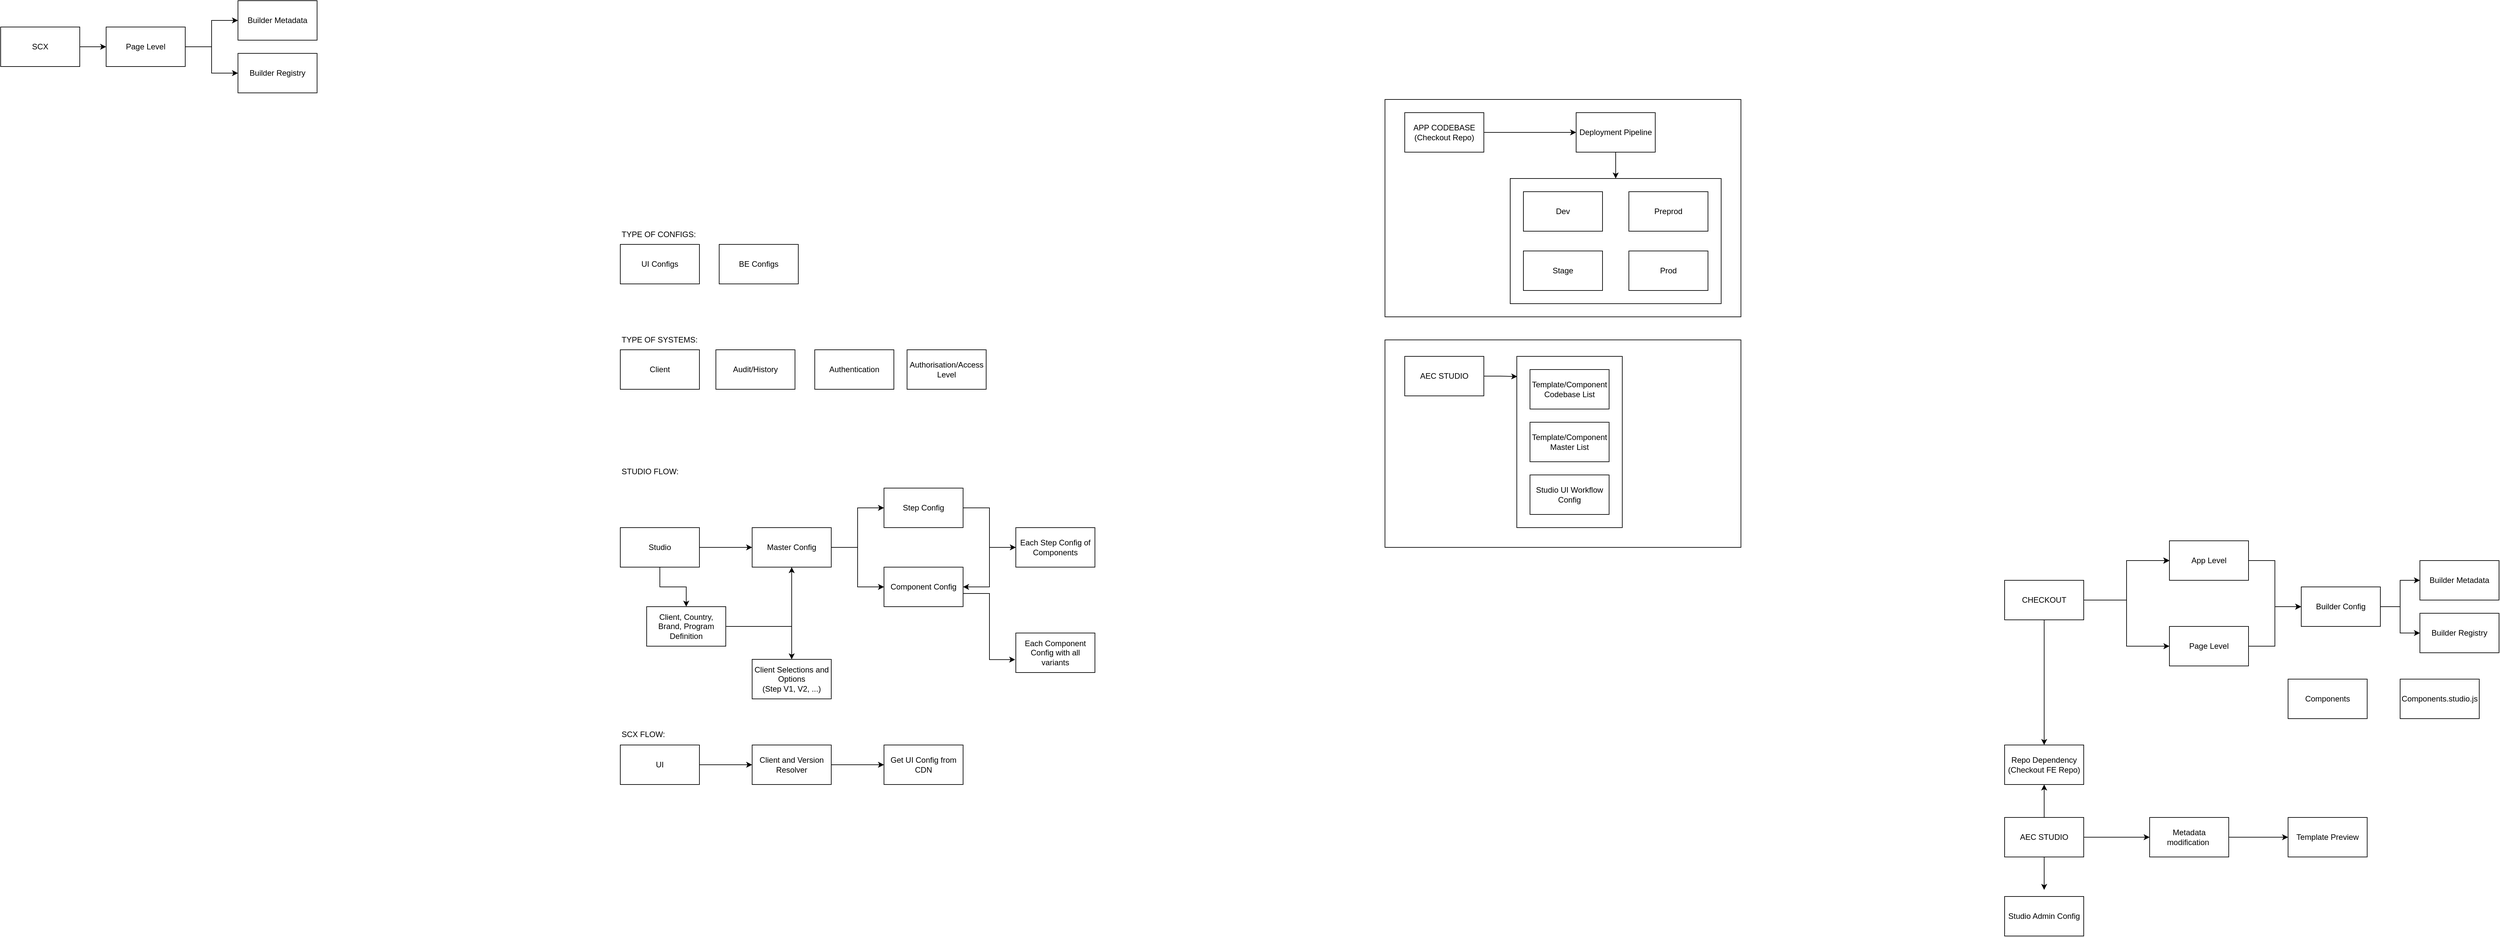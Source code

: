 <mxfile version="24.8.3">
  <diagram name="Page-1" id="pbwa8Nl_jLZ17MyfzR1H">
    <mxGraphModel dx="2898" dy="716" grid="1" gridSize="10" guides="1" tooltips="1" connect="1" arrows="1" fold="1" page="1" pageScale="1" pageWidth="827" pageHeight="1169" math="0" shadow="0">
      <root>
        <mxCell id="0" />
        <mxCell id="1" parent="0" />
        <mxCell id="NPjLxnOg4CO_xDkKk2QQ-44" value="" style="rounded=0;whiteSpace=wrap;html=1;fillColor=none;" vertex="1" parent="1">
          <mxGeometry x="1200" y="220" width="540" height="330" as="geometry" />
        </mxCell>
        <mxCell id="7YbLA0zynvhZLxva_ZGY-5" style="edgeStyle=orthogonalEdgeStyle;rounded=0;orthogonalLoop=1;jettySize=auto;html=1;entryX=0;entryY=0.5;entryDx=0;entryDy=0;" parent="1" source="7YbLA0zynvhZLxva_ZGY-1" target="7YbLA0zynvhZLxva_ZGY-2" edge="1">
          <mxGeometry relative="1" as="geometry" />
        </mxCell>
        <mxCell id="7YbLA0zynvhZLxva_ZGY-1" value="SCX" style="rounded=0;whiteSpace=wrap;html=1;" parent="1" vertex="1">
          <mxGeometry x="-900" y="110" width="120" height="60" as="geometry" />
        </mxCell>
        <mxCell id="7YbLA0zynvhZLxva_ZGY-6" style="edgeStyle=orthogonalEdgeStyle;rounded=0;orthogonalLoop=1;jettySize=auto;html=1;" parent="1" source="7YbLA0zynvhZLxva_ZGY-2" target="7YbLA0zynvhZLxva_ZGY-3" edge="1">
          <mxGeometry relative="1" as="geometry" />
        </mxCell>
        <mxCell id="7YbLA0zynvhZLxva_ZGY-7" style="edgeStyle=orthogonalEdgeStyle;rounded=0;orthogonalLoop=1;jettySize=auto;html=1;entryX=0;entryY=0.5;entryDx=0;entryDy=0;" parent="1" source="7YbLA0zynvhZLxva_ZGY-2" target="7YbLA0zynvhZLxva_ZGY-4" edge="1">
          <mxGeometry relative="1" as="geometry" />
        </mxCell>
        <mxCell id="7YbLA0zynvhZLxva_ZGY-2" value="Page Level" style="rounded=0;whiteSpace=wrap;html=1;" parent="1" vertex="1">
          <mxGeometry x="-740" y="110" width="120" height="60" as="geometry" />
        </mxCell>
        <mxCell id="7YbLA0zynvhZLxva_ZGY-3" value="Builder Metadata" style="rounded=0;whiteSpace=wrap;html=1;" parent="1" vertex="1">
          <mxGeometry x="-540" y="70" width="120" height="60" as="geometry" />
        </mxCell>
        <mxCell id="7YbLA0zynvhZLxva_ZGY-4" value="Builder Registry" style="rounded=0;whiteSpace=wrap;html=1;" parent="1" vertex="1">
          <mxGeometry x="-540" y="150" width="120" height="60" as="geometry" />
        </mxCell>
        <mxCell id="7YbLA0zynvhZLxva_ZGY-14" style="edgeStyle=orthogonalEdgeStyle;rounded=0;orthogonalLoop=1;jettySize=auto;html=1;entryX=0;entryY=0.5;entryDx=0;entryDy=0;" parent="1" source="7YbLA0zynvhZLxva_ZGY-8" target="7YbLA0zynvhZLxva_ZGY-9" edge="1">
          <mxGeometry relative="1" as="geometry" />
        </mxCell>
        <mxCell id="7YbLA0zynvhZLxva_ZGY-21" style="edgeStyle=orthogonalEdgeStyle;rounded=0;orthogonalLoop=1;jettySize=auto;html=1;entryX=0.5;entryY=0;entryDx=0;entryDy=0;" parent="1" source="7YbLA0zynvhZLxva_ZGY-8" target="7YbLA0zynvhZLxva_ZGY-20" edge="1">
          <mxGeometry relative="1" as="geometry" />
        </mxCell>
        <mxCell id="7YbLA0zynvhZLxva_ZGY-8" value="Studio" style="rounded=0;whiteSpace=wrap;html=1;" parent="1" vertex="1">
          <mxGeometry x="40" y="870" width="120" height="60" as="geometry" />
        </mxCell>
        <mxCell id="7YbLA0zynvhZLxva_ZGY-15" style="edgeStyle=orthogonalEdgeStyle;rounded=0;orthogonalLoop=1;jettySize=auto;html=1;entryX=0;entryY=0.5;entryDx=0;entryDy=0;" parent="1" source="7YbLA0zynvhZLxva_ZGY-9" target="7YbLA0zynvhZLxva_ZGY-10" edge="1">
          <mxGeometry relative="1" as="geometry" />
        </mxCell>
        <mxCell id="7YbLA0zynvhZLxva_ZGY-16" style="edgeStyle=orthogonalEdgeStyle;rounded=0;orthogonalLoop=1;jettySize=auto;html=1;entryX=0;entryY=0.5;entryDx=0;entryDy=0;" parent="1" source="7YbLA0zynvhZLxva_ZGY-9" target="7YbLA0zynvhZLxva_ZGY-11" edge="1">
          <mxGeometry relative="1" as="geometry" />
        </mxCell>
        <mxCell id="7YbLA0zynvhZLxva_ZGY-9" value="Master Config" style="rounded=0;whiteSpace=wrap;html=1;" parent="1" vertex="1">
          <mxGeometry x="240" y="870" width="120" height="60" as="geometry" />
        </mxCell>
        <mxCell id="7YbLA0zynvhZLxva_ZGY-17" style="edgeStyle=orthogonalEdgeStyle;rounded=0;orthogonalLoop=1;jettySize=auto;html=1;entryX=0;entryY=0.5;entryDx=0;entryDy=0;" parent="1" source="7YbLA0zynvhZLxva_ZGY-10" target="7YbLA0zynvhZLxva_ZGY-12" edge="1">
          <mxGeometry relative="1" as="geometry" />
        </mxCell>
        <mxCell id="7YbLA0zynvhZLxva_ZGY-10" value="Step Config" style="rounded=0;whiteSpace=wrap;html=1;" parent="1" vertex="1">
          <mxGeometry x="440" y="810" width="120" height="60" as="geometry" />
        </mxCell>
        <mxCell id="7YbLA0zynvhZLxva_ZGY-11" value="Component Config" style="rounded=0;whiteSpace=wrap;html=1;" parent="1" vertex="1">
          <mxGeometry x="440" y="930" width="120" height="60" as="geometry" />
        </mxCell>
        <mxCell id="7YbLA0zynvhZLxva_ZGY-18" style="edgeStyle=orthogonalEdgeStyle;rounded=0;orthogonalLoop=1;jettySize=auto;html=1;entryX=1;entryY=0.5;entryDx=0;entryDy=0;" parent="1" source="7YbLA0zynvhZLxva_ZGY-12" target="7YbLA0zynvhZLxva_ZGY-11" edge="1">
          <mxGeometry relative="1" as="geometry" />
        </mxCell>
        <mxCell id="7YbLA0zynvhZLxva_ZGY-12" value="Each Step Config of Components" style="rounded=0;whiteSpace=wrap;html=1;" parent="1" vertex="1">
          <mxGeometry x="640" y="870" width="120" height="60" as="geometry" />
        </mxCell>
        <mxCell id="7YbLA0zynvhZLxva_ZGY-13" value="Each Component Config with all variants" style="rounded=0;whiteSpace=wrap;html=1;" parent="1" vertex="1">
          <mxGeometry x="640" y="1030" width="120" height="60" as="geometry" />
        </mxCell>
        <mxCell id="7YbLA0zynvhZLxva_ZGY-19" style="edgeStyle=orthogonalEdgeStyle;rounded=0;orthogonalLoop=1;jettySize=auto;html=1;entryX=-0.008;entryY=0.673;entryDx=0;entryDy=0;entryPerimeter=0;" parent="1" source="7YbLA0zynvhZLxva_ZGY-11" target="7YbLA0zynvhZLxva_ZGY-13" edge="1">
          <mxGeometry relative="1" as="geometry">
            <Array as="points">
              <mxPoint x="600" y="970" />
              <mxPoint x="600" y="1070" />
            </Array>
          </mxGeometry>
        </mxCell>
        <mxCell id="7YbLA0zynvhZLxva_ZGY-22" style="edgeStyle=orthogonalEdgeStyle;rounded=0;orthogonalLoop=1;jettySize=auto;html=1;entryX=0.5;entryY=1;entryDx=0;entryDy=0;" parent="1" source="7YbLA0zynvhZLxva_ZGY-20" target="7YbLA0zynvhZLxva_ZGY-9" edge="1">
          <mxGeometry relative="1" as="geometry" />
        </mxCell>
        <mxCell id="7YbLA0zynvhZLxva_ZGY-24" style="edgeStyle=orthogonalEdgeStyle;rounded=0;orthogonalLoop=1;jettySize=auto;html=1;entryX=0.5;entryY=0;entryDx=0;entryDy=0;" parent="1" source="7YbLA0zynvhZLxva_ZGY-20" target="7YbLA0zynvhZLxva_ZGY-23" edge="1">
          <mxGeometry relative="1" as="geometry" />
        </mxCell>
        <mxCell id="7YbLA0zynvhZLxva_ZGY-20" value="Client, Country, Brand, Program Definition" style="rounded=0;whiteSpace=wrap;html=1;" parent="1" vertex="1">
          <mxGeometry x="80" y="990" width="120" height="60" as="geometry" />
        </mxCell>
        <mxCell id="7YbLA0zynvhZLxva_ZGY-23" value="Client Selections and Options&lt;br&gt;(Step V1, V2, ...)" style="rounded=0;whiteSpace=wrap;html=1;" parent="1" vertex="1">
          <mxGeometry x="240" y="1070" width="120" height="60" as="geometry" />
        </mxCell>
        <mxCell id="7YbLA0zynvhZLxva_ZGY-25" value="Audit/History" style="rounded=0;whiteSpace=wrap;html=1;" parent="1" vertex="1">
          <mxGeometry x="185" y="600" width="120" height="60" as="geometry" />
        </mxCell>
        <mxCell id="7YbLA0zynvhZLxva_ZGY-26" value="Authentication" style="rounded=0;whiteSpace=wrap;html=1;" parent="1" vertex="1">
          <mxGeometry x="335" y="600" width="120" height="60" as="geometry" />
        </mxCell>
        <mxCell id="7YbLA0zynvhZLxva_ZGY-27" value="Authorisation/Access Level" style="rounded=0;whiteSpace=wrap;html=1;" parent="1" vertex="1">
          <mxGeometry x="475" y="600" width="120" height="60" as="geometry" />
        </mxCell>
        <mxCell id="7YbLA0zynvhZLxva_ZGY-28" value="Client" style="rounded=0;whiteSpace=wrap;html=1;" parent="1" vertex="1">
          <mxGeometry x="40" y="600" width="120" height="60" as="geometry" />
        </mxCell>
        <mxCell id="7YbLA0zynvhZLxva_ZGY-29" value="UI Configs" style="rounded=0;whiteSpace=wrap;html=1;" parent="1" vertex="1">
          <mxGeometry x="40" y="440" width="120" height="60" as="geometry" />
        </mxCell>
        <mxCell id="7YbLA0zynvhZLxva_ZGY-30" value="BE Configs" style="rounded=0;whiteSpace=wrap;html=1;" parent="1" vertex="1">
          <mxGeometry x="190" y="440" width="120" height="60" as="geometry" />
        </mxCell>
        <mxCell id="7YbLA0zynvhZLxva_ZGY-31" value="TYPE OF CONFIGS:" style="text;html=1;align=left;verticalAlign=middle;whiteSpace=wrap;rounded=0;" parent="1" vertex="1">
          <mxGeometry x="40" y="410" width="130" height="30" as="geometry" />
        </mxCell>
        <mxCell id="7YbLA0zynvhZLxva_ZGY-32" value="TYPE OF SYSTEMS:" style="text;html=1;align=left;verticalAlign=middle;whiteSpace=wrap;rounded=0;" parent="1" vertex="1">
          <mxGeometry x="40" y="570" width="130" height="30" as="geometry" />
        </mxCell>
        <mxCell id="7YbLA0zynvhZLxva_ZGY-33" value="STUDIO FLOW:" style="text;html=1;align=left;verticalAlign=middle;whiteSpace=wrap;rounded=0;" parent="1" vertex="1">
          <mxGeometry x="40" y="770" width="130" height="30" as="geometry" />
        </mxCell>
        <mxCell id="7YbLA0zynvhZLxva_ZGY-38" style="edgeStyle=orthogonalEdgeStyle;rounded=0;orthogonalLoop=1;jettySize=auto;html=1;entryX=0;entryY=0.5;entryDx=0;entryDy=0;" parent="1" source="7YbLA0zynvhZLxva_ZGY-34" target="7YbLA0zynvhZLxva_ZGY-37" edge="1">
          <mxGeometry relative="1" as="geometry" />
        </mxCell>
        <mxCell id="7YbLA0zynvhZLxva_ZGY-34" value="UI" style="rounded=0;whiteSpace=wrap;html=1;" parent="1" vertex="1">
          <mxGeometry x="40" y="1200" width="120" height="60" as="geometry" />
        </mxCell>
        <mxCell id="7YbLA0zynvhZLxva_ZGY-35" value="SCX FLOW:" style="text;html=1;align=left;verticalAlign=middle;whiteSpace=wrap;rounded=0;" parent="1" vertex="1">
          <mxGeometry x="40" y="1169" width="130" height="30" as="geometry" />
        </mxCell>
        <mxCell id="7YbLA0zynvhZLxva_ZGY-40" style="edgeStyle=orthogonalEdgeStyle;rounded=0;orthogonalLoop=1;jettySize=auto;html=1;entryX=0;entryY=0.5;entryDx=0;entryDy=0;" parent="1" source="7YbLA0zynvhZLxva_ZGY-37" target="7YbLA0zynvhZLxva_ZGY-39" edge="1">
          <mxGeometry relative="1" as="geometry" />
        </mxCell>
        <mxCell id="7YbLA0zynvhZLxva_ZGY-37" value="Client and Version Resolver" style="rounded=0;whiteSpace=wrap;html=1;" parent="1" vertex="1">
          <mxGeometry x="240" y="1200" width="120" height="60" as="geometry" />
        </mxCell>
        <mxCell id="7YbLA0zynvhZLxva_ZGY-39" value="Get UI Config from CDN" style="rounded=0;whiteSpace=wrap;html=1;" parent="1" vertex="1">
          <mxGeometry x="440" y="1200" width="120" height="60" as="geometry" />
        </mxCell>
        <mxCell id="NPjLxnOg4CO_xDkKk2QQ-3" value="" style="edgeStyle=orthogonalEdgeStyle;rounded=0;orthogonalLoop=1;jettySize=auto;html=1;" edge="1" parent="1" source="NPjLxnOg4CO_xDkKk2QQ-1" target="NPjLxnOg4CO_xDkKk2QQ-2">
          <mxGeometry relative="1" as="geometry" />
        </mxCell>
        <mxCell id="NPjLxnOg4CO_xDkKk2QQ-23" style="edgeStyle=orthogonalEdgeStyle;rounded=0;orthogonalLoop=1;jettySize=auto;html=1;entryX=0;entryY=0.5;entryDx=0;entryDy=0;" edge="1" parent="1" source="NPjLxnOg4CO_xDkKk2QQ-1" target="NPjLxnOg4CO_xDkKk2QQ-22">
          <mxGeometry relative="1" as="geometry" />
        </mxCell>
        <mxCell id="NPjLxnOg4CO_xDkKk2QQ-29" style="edgeStyle=orthogonalEdgeStyle;rounded=0;orthogonalLoop=1;jettySize=auto;html=1;" edge="1" parent="1" source="NPjLxnOg4CO_xDkKk2QQ-1">
          <mxGeometry relative="1" as="geometry">
            <mxPoint x="2200" y="1420" as="targetPoint" />
          </mxGeometry>
        </mxCell>
        <mxCell id="NPjLxnOg4CO_xDkKk2QQ-1" value="AEC STUDIO" style="rounded=0;whiteSpace=wrap;html=1;" vertex="1" parent="1">
          <mxGeometry x="2140" y="1310" width="120" height="60" as="geometry" />
        </mxCell>
        <mxCell id="NPjLxnOg4CO_xDkKk2QQ-2" value="Repo Dependency&lt;br&gt;(Checkout FE Repo)" style="whiteSpace=wrap;html=1;rounded=0;" vertex="1" parent="1">
          <mxGeometry x="2140" y="1200" width="120" height="60" as="geometry" />
        </mxCell>
        <mxCell id="NPjLxnOg4CO_xDkKk2QQ-6" value="" style="edgeStyle=orthogonalEdgeStyle;rounded=0;orthogonalLoop=1;jettySize=auto;html=1;" edge="1" parent="1" source="NPjLxnOg4CO_xDkKk2QQ-4" target="NPjLxnOg4CO_xDkKk2QQ-5">
          <mxGeometry relative="1" as="geometry" />
        </mxCell>
        <mxCell id="NPjLxnOg4CO_xDkKk2QQ-7" value="" style="edgeStyle=orthogonalEdgeStyle;rounded=0;orthogonalLoop=1;jettySize=auto;html=1;" edge="1" parent="1" source="NPjLxnOg4CO_xDkKk2QQ-4" target="NPjLxnOg4CO_xDkKk2QQ-5">
          <mxGeometry relative="1" as="geometry" />
        </mxCell>
        <mxCell id="NPjLxnOg4CO_xDkKk2QQ-8" value="" style="edgeStyle=orthogonalEdgeStyle;rounded=0;orthogonalLoop=1;jettySize=auto;html=1;" edge="1" parent="1" source="NPjLxnOg4CO_xDkKk2QQ-4" target="NPjLxnOg4CO_xDkKk2QQ-5">
          <mxGeometry relative="1" as="geometry" />
        </mxCell>
        <mxCell id="NPjLxnOg4CO_xDkKk2QQ-9" value="" style="edgeStyle=orthogonalEdgeStyle;rounded=0;orthogonalLoop=1;jettySize=auto;html=1;" edge="1" parent="1" source="NPjLxnOg4CO_xDkKk2QQ-4" target="NPjLxnOg4CO_xDkKk2QQ-5">
          <mxGeometry relative="1" as="geometry" />
        </mxCell>
        <mxCell id="NPjLxnOg4CO_xDkKk2QQ-11" style="edgeStyle=orthogonalEdgeStyle;rounded=0;orthogonalLoop=1;jettySize=auto;html=1;entryX=0;entryY=0.5;entryDx=0;entryDy=0;" edge="1" parent="1" source="NPjLxnOg4CO_xDkKk2QQ-4" target="NPjLxnOg4CO_xDkKk2QQ-10">
          <mxGeometry relative="1" as="geometry" />
        </mxCell>
        <mxCell id="NPjLxnOg4CO_xDkKk2QQ-12" style="edgeStyle=orthogonalEdgeStyle;rounded=0;orthogonalLoop=1;jettySize=auto;html=1;entryX=0.5;entryY=0;entryDx=0;entryDy=0;" edge="1" parent="1" source="NPjLxnOg4CO_xDkKk2QQ-4" target="NPjLxnOg4CO_xDkKk2QQ-2">
          <mxGeometry relative="1" as="geometry" />
        </mxCell>
        <mxCell id="NPjLxnOg4CO_xDkKk2QQ-4" value="CHECKOUT" style="rounded=0;whiteSpace=wrap;html=1;" vertex="1" parent="1">
          <mxGeometry x="2140" y="950" width="120" height="60" as="geometry" />
        </mxCell>
        <mxCell id="NPjLxnOg4CO_xDkKk2QQ-18" style="edgeStyle=orthogonalEdgeStyle;rounded=0;orthogonalLoop=1;jettySize=auto;html=1;entryX=0;entryY=0.5;entryDx=0;entryDy=0;" edge="1" parent="1" source="NPjLxnOg4CO_xDkKk2QQ-5" target="NPjLxnOg4CO_xDkKk2QQ-17">
          <mxGeometry relative="1" as="geometry" />
        </mxCell>
        <mxCell id="NPjLxnOg4CO_xDkKk2QQ-5" value="App Level" style="whiteSpace=wrap;html=1;rounded=0;" vertex="1" parent="1">
          <mxGeometry x="2390" y="890" width="120" height="60" as="geometry" />
        </mxCell>
        <mxCell id="NPjLxnOg4CO_xDkKk2QQ-19" style="edgeStyle=orthogonalEdgeStyle;rounded=0;orthogonalLoop=1;jettySize=auto;html=1;entryX=0;entryY=0.5;entryDx=0;entryDy=0;" edge="1" parent="1" source="NPjLxnOg4CO_xDkKk2QQ-10" target="NPjLxnOg4CO_xDkKk2QQ-17">
          <mxGeometry relative="1" as="geometry" />
        </mxCell>
        <mxCell id="NPjLxnOg4CO_xDkKk2QQ-10" value="Page Level" style="whiteSpace=wrap;html=1;rounded=0;" vertex="1" parent="1">
          <mxGeometry x="2390" y="1020" width="120" height="60" as="geometry" />
        </mxCell>
        <mxCell id="NPjLxnOg4CO_xDkKk2QQ-13" value="Builder Metadata" style="whiteSpace=wrap;html=1;rounded=0;" vertex="1" parent="1">
          <mxGeometry x="2770" y="920" width="120" height="60" as="geometry" />
        </mxCell>
        <mxCell id="NPjLxnOg4CO_xDkKk2QQ-14" value="Builder Registry" style="whiteSpace=wrap;html=1;rounded=0;" vertex="1" parent="1">
          <mxGeometry x="2770" y="1000" width="120" height="60" as="geometry" />
        </mxCell>
        <mxCell id="NPjLxnOg4CO_xDkKk2QQ-20" style="edgeStyle=orthogonalEdgeStyle;rounded=0;orthogonalLoop=1;jettySize=auto;html=1;entryX=0;entryY=0.5;entryDx=0;entryDy=0;" edge="1" parent="1" source="NPjLxnOg4CO_xDkKk2QQ-17" target="NPjLxnOg4CO_xDkKk2QQ-13">
          <mxGeometry relative="1" as="geometry" />
        </mxCell>
        <mxCell id="NPjLxnOg4CO_xDkKk2QQ-21" style="edgeStyle=orthogonalEdgeStyle;rounded=0;orthogonalLoop=1;jettySize=auto;html=1;entryX=0;entryY=0.5;entryDx=0;entryDy=0;" edge="1" parent="1" source="NPjLxnOg4CO_xDkKk2QQ-17" target="NPjLxnOg4CO_xDkKk2QQ-14">
          <mxGeometry relative="1" as="geometry" />
        </mxCell>
        <mxCell id="NPjLxnOg4CO_xDkKk2QQ-17" value="Builder Config" style="whiteSpace=wrap;html=1;rounded=0;" vertex="1" parent="1">
          <mxGeometry x="2590" y="960" width="120" height="60" as="geometry" />
        </mxCell>
        <mxCell id="NPjLxnOg4CO_xDkKk2QQ-25" style="edgeStyle=orthogonalEdgeStyle;rounded=0;orthogonalLoop=1;jettySize=auto;html=1;entryX=0;entryY=0.5;entryDx=0;entryDy=0;" edge="1" parent="1" source="NPjLxnOg4CO_xDkKk2QQ-22" target="NPjLxnOg4CO_xDkKk2QQ-24">
          <mxGeometry relative="1" as="geometry" />
        </mxCell>
        <mxCell id="NPjLxnOg4CO_xDkKk2QQ-22" value="Metadata modification&amp;nbsp;" style="whiteSpace=wrap;html=1;rounded=0;" vertex="1" parent="1">
          <mxGeometry x="2360" y="1310" width="120" height="60" as="geometry" />
        </mxCell>
        <mxCell id="NPjLxnOg4CO_xDkKk2QQ-24" value="Template Preview" style="whiteSpace=wrap;html=1;rounded=0;" vertex="1" parent="1">
          <mxGeometry x="2570" y="1310" width="120" height="60" as="geometry" />
        </mxCell>
        <mxCell id="NPjLxnOg4CO_xDkKk2QQ-26" value="Components" style="rounded=0;whiteSpace=wrap;html=1;" vertex="1" parent="1">
          <mxGeometry x="2570" y="1100" width="120" height="60" as="geometry" />
        </mxCell>
        <mxCell id="NPjLxnOg4CO_xDkKk2QQ-27" value="Components.studio.js" style="rounded=0;whiteSpace=wrap;html=1;" vertex="1" parent="1">
          <mxGeometry x="2740" y="1100" width="120" height="60" as="geometry" />
        </mxCell>
        <mxCell id="NPjLxnOg4CO_xDkKk2QQ-28" value="Studio Admin Config" style="rounded=0;whiteSpace=wrap;html=1;" vertex="1" parent="1">
          <mxGeometry x="2140" y="1430" width="120" height="60" as="geometry" />
        </mxCell>
        <mxCell id="NPjLxnOg4CO_xDkKk2QQ-43" style="edgeStyle=orthogonalEdgeStyle;rounded=0;orthogonalLoop=1;jettySize=auto;html=1;entryX=0;entryY=0.5;entryDx=0;entryDy=0;" edge="1" parent="1" source="NPjLxnOg4CO_xDkKk2QQ-30" target="NPjLxnOg4CO_xDkKk2QQ-41">
          <mxGeometry relative="1" as="geometry" />
        </mxCell>
        <mxCell id="NPjLxnOg4CO_xDkKk2QQ-30" value="APP CODEBASE&lt;br&gt;(Checkout Repo)" style="rounded=0;whiteSpace=wrap;html=1;" vertex="1" parent="1">
          <mxGeometry x="1230" y="240" width="120" height="60" as="geometry" />
        </mxCell>
        <mxCell id="NPjLxnOg4CO_xDkKk2QQ-42" style="edgeStyle=orthogonalEdgeStyle;rounded=0;orthogonalLoop=1;jettySize=auto;html=1;entryX=0.5;entryY=0;entryDx=0;entryDy=0;" edge="1" parent="1" source="NPjLxnOg4CO_xDkKk2QQ-41" target="NPjLxnOg4CO_xDkKk2QQ-40">
          <mxGeometry relative="1" as="geometry" />
        </mxCell>
        <mxCell id="NPjLxnOg4CO_xDkKk2QQ-41" value="Deployment Pipeline" style="rounded=0;whiteSpace=wrap;html=1;" vertex="1" parent="1">
          <mxGeometry x="1490" y="240" width="120" height="60" as="geometry" />
        </mxCell>
        <mxCell id="NPjLxnOg4CO_xDkKk2QQ-46" value="" style="group" vertex="1" connectable="0" parent="1">
          <mxGeometry x="1390" y="340" width="320" height="190" as="geometry" />
        </mxCell>
        <mxCell id="NPjLxnOg4CO_xDkKk2QQ-40" value="" style="rounded=0;whiteSpace=wrap;html=1;fillColor=none;" vertex="1" parent="NPjLxnOg4CO_xDkKk2QQ-46">
          <mxGeometry width="320" height="190" as="geometry" />
        </mxCell>
        <mxCell id="NPjLxnOg4CO_xDkKk2QQ-32" value="Dev" style="rounded=0;whiteSpace=wrap;html=1;" vertex="1" parent="NPjLxnOg4CO_xDkKk2QQ-46">
          <mxGeometry x="20" y="20" width="120" height="60" as="geometry" />
        </mxCell>
        <mxCell id="NPjLxnOg4CO_xDkKk2QQ-33" value="Stage" style="rounded=0;whiteSpace=wrap;html=1;" vertex="1" parent="NPjLxnOg4CO_xDkKk2QQ-46">
          <mxGeometry x="20" y="110" width="120" height="60" as="geometry" />
        </mxCell>
        <mxCell id="NPjLxnOg4CO_xDkKk2QQ-34" value="Preprod" style="rounded=0;whiteSpace=wrap;html=1;" vertex="1" parent="NPjLxnOg4CO_xDkKk2QQ-46">
          <mxGeometry x="180" y="20" width="120" height="60" as="geometry" />
        </mxCell>
        <mxCell id="NPjLxnOg4CO_xDkKk2QQ-35" value="Prod" style="rounded=0;whiteSpace=wrap;html=1;" vertex="1" parent="NPjLxnOg4CO_xDkKk2QQ-46">
          <mxGeometry x="180" y="110" width="120" height="60" as="geometry" />
        </mxCell>
        <mxCell id="NPjLxnOg4CO_xDkKk2QQ-48" value="" style="rounded=0;whiteSpace=wrap;html=1;fillColor=none;" vertex="1" parent="1">
          <mxGeometry x="1200" y="585" width="540" height="315" as="geometry" />
        </mxCell>
        <mxCell id="NPjLxnOg4CO_xDkKk2QQ-49" value="AEC STUDIO" style="rounded=0;whiteSpace=wrap;html=1;" vertex="1" parent="1">
          <mxGeometry x="1230" y="610" width="120" height="60" as="geometry" />
        </mxCell>
        <mxCell id="NPjLxnOg4CO_xDkKk2QQ-51" value="" style="rounded=0;whiteSpace=wrap;html=1;fillColor=none;" vertex="1" parent="1">
          <mxGeometry x="1400" y="610" width="160" height="260" as="geometry" />
        </mxCell>
        <mxCell id="NPjLxnOg4CO_xDkKk2QQ-52" value="Template/Component&lt;br&gt;Master List" style="rounded=0;whiteSpace=wrap;html=1;" vertex="1" parent="1">
          <mxGeometry x="1420" y="710" width="120" height="60" as="geometry" />
        </mxCell>
        <mxCell id="NPjLxnOg4CO_xDkKk2QQ-53" value="Studio UI Workflow Config" style="rounded=0;whiteSpace=wrap;html=1;" vertex="1" parent="1">
          <mxGeometry x="1420" y="790" width="120" height="60" as="geometry" />
        </mxCell>
        <mxCell id="NPjLxnOg4CO_xDkKk2QQ-54" value="Template/Component&lt;br&gt;Codebase List" style="rounded=0;whiteSpace=wrap;html=1;" vertex="1" parent="1">
          <mxGeometry x="1420" y="630" width="120" height="60" as="geometry" />
        </mxCell>
        <mxCell id="NPjLxnOg4CO_xDkKk2QQ-56" style="edgeStyle=orthogonalEdgeStyle;rounded=0;orthogonalLoop=1;jettySize=auto;html=1;entryX=0.004;entryY=0.118;entryDx=0;entryDy=0;entryPerimeter=0;" edge="1" parent="1" source="NPjLxnOg4CO_xDkKk2QQ-49" target="NPjLxnOg4CO_xDkKk2QQ-51">
          <mxGeometry relative="1" as="geometry" />
        </mxCell>
      </root>
    </mxGraphModel>
  </diagram>
</mxfile>
